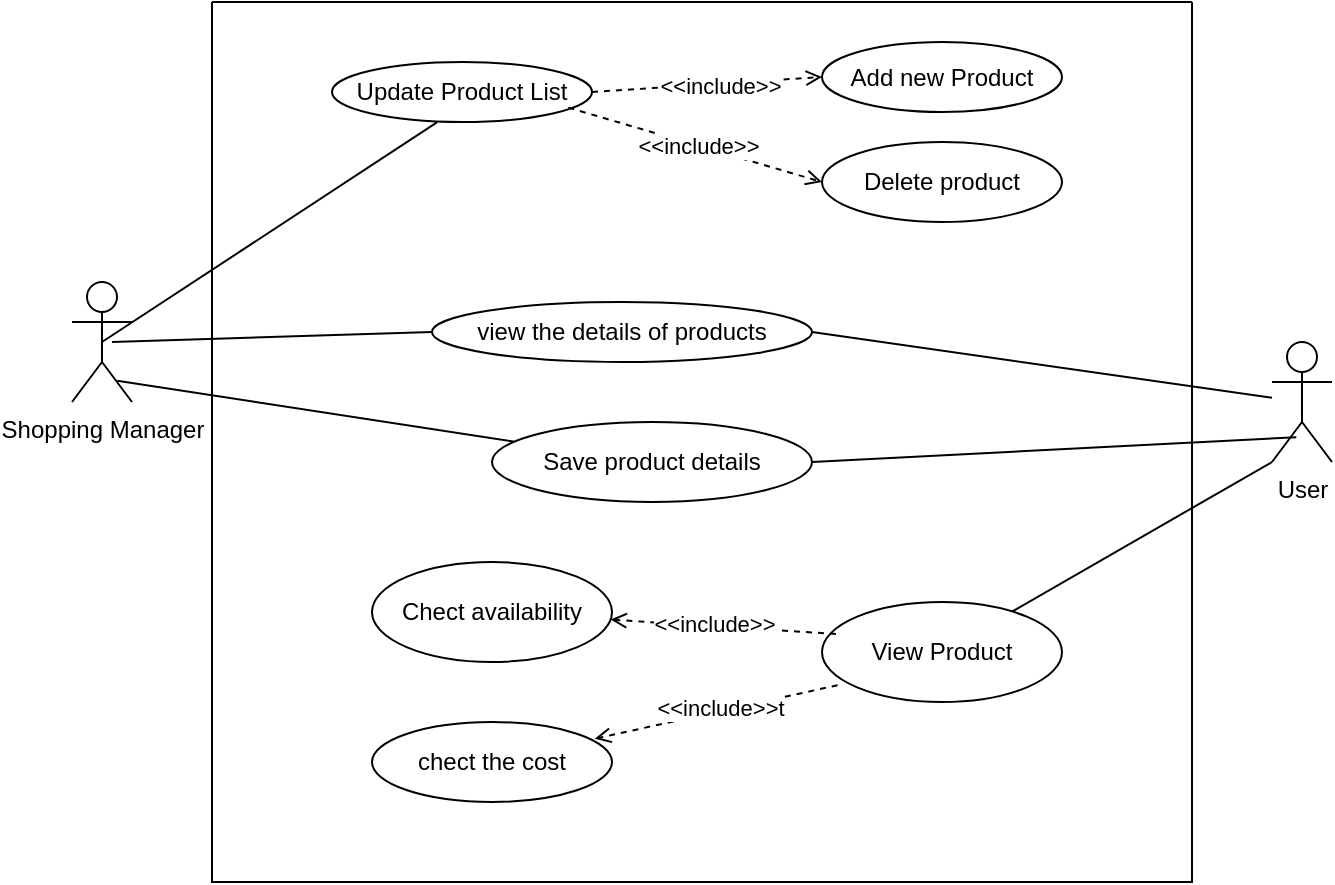<mxfile version="22.0.2" type="device">
  <diagram id="ZZHDRWzTiJTUVMh-AHM5" name="Page-2">
    <mxGraphModel dx="1036" dy="606" grid="1" gridSize="10" guides="1" tooltips="1" connect="1" arrows="1" fold="1" page="1" pageScale="1" pageWidth="850" pageHeight="1100" math="0" shadow="0">
      <root>
        <mxCell id="0" />
        <mxCell id="1" parent="0" />
        <mxCell id="FFfJTTMfPy9RhB_EAoxy-2" value="" style="swimlane;startSize=0;" parent="1" vertex="1">
          <mxGeometry x="120" y="180" width="490" height="440" as="geometry" />
        </mxCell>
        <mxCell id="FFfJTTMfPy9RhB_EAoxy-5" value="Update Product List" style="ellipse;whiteSpace=wrap;html=1;" parent="FFfJTTMfPy9RhB_EAoxy-2" vertex="1">
          <mxGeometry x="60" y="30" width="130" height="30" as="geometry" />
        </mxCell>
        <mxCell id="FFfJTTMfPy9RhB_EAoxy-6" value="view the details of products" style="ellipse;whiteSpace=wrap;html=1;" parent="FFfJTTMfPy9RhB_EAoxy-2" vertex="1">
          <mxGeometry x="110" y="150" width="190" height="30" as="geometry" />
        </mxCell>
        <mxCell id="FFfJTTMfPy9RhB_EAoxy-9" value="View Product" style="ellipse;whiteSpace=wrap;html=1;" parent="FFfJTTMfPy9RhB_EAoxy-2" vertex="1">
          <mxGeometry x="305" y="300" width="120" height="50" as="geometry" />
        </mxCell>
        <mxCell id="FFfJTTMfPy9RhB_EAoxy-10" value="Chect availability" style="ellipse;whiteSpace=wrap;html=1;" parent="FFfJTTMfPy9RhB_EAoxy-2" vertex="1">
          <mxGeometry x="80" y="280" width="120" height="50" as="geometry" />
        </mxCell>
        <mxCell id="FFfJTTMfPy9RhB_EAoxy-11" value="chect the cost" style="ellipse;whiteSpace=wrap;html=1;" parent="FFfJTTMfPy9RhB_EAoxy-2" vertex="1">
          <mxGeometry x="80" y="360" width="120" height="40" as="geometry" />
        </mxCell>
        <mxCell id="FFfJTTMfPy9RhB_EAoxy-12" value="Add new Product" style="ellipse;whiteSpace=wrap;html=1;" parent="FFfJTTMfPy9RhB_EAoxy-2" vertex="1">
          <mxGeometry x="305" y="20" width="120" height="35" as="geometry" />
        </mxCell>
        <mxCell id="FFfJTTMfPy9RhB_EAoxy-13" value="Delete product" style="ellipse;whiteSpace=wrap;html=1;" parent="FFfJTTMfPy9RhB_EAoxy-2" vertex="1">
          <mxGeometry x="305" y="70" width="120" height="40" as="geometry" />
        </mxCell>
        <mxCell id="FFfJTTMfPy9RhB_EAoxy-7" value="Save product details" style="ellipse;whiteSpace=wrap;html=1;" parent="FFfJTTMfPy9RhB_EAoxy-2" vertex="1">
          <mxGeometry x="140" y="210" width="160" height="40" as="geometry" />
        </mxCell>
        <mxCell id="FFfJTTMfPy9RhB_EAoxy-15" value="" style="endArrow=open;html=1;rounded=0;exitX=1;exitY=0.5;exitDx=0;exitDy=0;entryX=0;entryY=0.5;entryDx=0;entryDy=0;dashed=1;endFill=0;" parent="FFfJTTMfPy9RhB_EAoxy-2" source="FFfJTTMfPy9RhB_EAoxy-5" target="FFfJTTMfPy9RhB_EAoxy-12" edge="1">
          <mxGeometry width="50" height="50" relative="1" as="geometry">
            <mxPoint x="270" y="210" as="sourcePoint" />
            <mxPoint x="320" y="160" as="targetPoint" />
          </mxGeometry>
        </mxCell>
        <mxCell id="FFfJTTMfPy9RhB_EAoxy-17" value="&amp;lt;&amp;lt;include&amp;gt;&amp;gt;" style="edgeLabel;html=1;align=center;verticalAlign=middle;resizable=0;points=[];" parent="FFfJTTMfPy9RhB_EAoxy-15" vertex="1" connectable="0">
          <mxGeometry x="0.101" y="-1" relative="1" as="geometry">
            <mxPoint as="offset" />
          </mxGeometry>
        </mxCell>
        <mxCell id="FFfJTTMfPy9RhB_EAoxy-16" value="" style="endArrow=open;html=1;rounded=0;entryX=0;entryY=0.5;entryDx=0;entryDy=0;exitX=0.909;exitY=0.76;exitDx=0;exitDy=0;exitPerimeter=0;dashed=1;endFill=0;" parent="FFfJTTMfPy9RhB_EAoxy-2" source="FFfJTTMfPy9RhB_EAoxy-5" target="FFfJTTMfPy9RhB_EAoxy-13" edge="1">
          <mxGeometry width="50" height="50" relative="1" as="geometry">
            <mxPoint x="270" y="210" as="sourcePoint" />
            <mxPoint x="320" y="160" as="targetPoint" />
          </mxGeometry>
        </mxCell>
        <mxCell id="FFfJTTMfPy9RhB_EAoxy-18" value="&amp;lt;&amp;lt;include&amp;gt;&amp;gt;" style="edgeLabel;html=1;align=center;verticalAlign=middle;resizable=0;points=[];" parent="FFfJTTMfPy9RhB_EAoxy-2" vertex="1" connectable="0">
          <mxGeometry x="250.002" y="69.998" as="geometry">
            <mxPoint x="-7" y="2" as="offset" />
          </mxGeometry>
        </mxCell>
        <mxCell id="FFfJTTMfPy9RhB_EAoxy-19" value="" style="endArrow=open;html=1;rounded=0;exitX=0.058;exitY=0.32;exitDx=0;exitDy=0;exitPerimeter=0;dashed=1;endFill=0;" parent="FFfJTTMfPy9RhB_EAoxy-2" source="FFfJTTMfPy9RhB_EAoxy-9" target="FFfJTTMfPy9RhB_EAoxy-10" edge="1">
          <mxGeometry width="50" height="50" relative="1" as="geometry">
            <mxPoint x="190" y="240" as="sourcePoint" />
            <mxPoint x="240" y="190" as="targetPoint" />
          </mxGeometry>
        </mxCell>
        <mxCell id="FFfJTTMfPy9RhB_EAoxy-21" value="&amp;lt;&amp;lt;include&amp;gt;&amp;gt;" style="edgeLabel;html=1;align=center;verticalAlign=middle;resizable=0;points=[];" parent="FFfJTTMfPy9RhB_EAoxy-19" vertex="1" connectable="0">
          <mxGeometry x="0.093" y="-1" relative="1" as="geometry">
            <mxPoint as="offset" />
          </mxGeometry>
        </mxCell>
        <mxCell id="FFfJTTMfPy9RhB_EAoxy-20" value="" style="endArrow=open;html=1;rounded=0;exitX=0.065;exitY=0.832;exitDx=0;exitDy=0;exitPerimeter=0;entryX=0.928;entryY=0.21;entryDx=0;entryDy=0;entryPerimeter=0;dashed=1;endFill=0;" parent="FFfJTTMfPy9RhB_EAoxy-2" source="FFfJTTMfPy9RhB_EAoxy-9" target="FFfJTTMfPy9RhB_EAoxy-11" edge="1">
          <mxGeometry width="50" height="50" relative="1" as="geometry">
            <mxPoint x="190" y="240" as="sourcePoint" />
            <mxPoint x="240" y="190" as="targetPoint" />
          </mxGeometry>
        </mxCell>
        <mxCell id="FFfJTTMfPy9RhB_EAoxy-3" value="Shopping Manager" style="shape=umlActor;verticalLabelPosition=bottom;verticalAlign=top;html=1;" parent="1" vertex="1">
          <mxGeometry x="50" y="320" width="30" height="60" as="geometry" />
        </mxCell>
        <mxCell id="FFfJTTMfPy9RhB_EAoxy-4" value="User" style="shape=umlActor;verticalLabelPosition=bottom;verticalAlign=top;html=1;" parent="1" vertex="1">
          <mxGeometry x="650" y="350" width="30" height="60" as="geometry" />
        </mxCell>
        <mxCell id="FFfJTTMfPy9RhB_EAoxy-22" value="&amp;lt;&amp;lt;include&amp;gt;&amp;gt;t" style="edgeLabel;html=1;align=center;verticalAlign=middle;resizable=0;points=[];" parent="1" vertex="1" connectable="0">
          <mxGeometry x="380.149" y="501.056" as="geometry">
            <mxPoint x="-6" y="32" as="offset" />
          </mxGeometry>
        </mxCell>
        <mxCell id="FFfJTTMfPy9RhB_EAoxy-25" value="" style="endArrow=none;html=1;rounded=0;entryX=0;entryY=1;entryDx=0;entryDy=0;entryPerimeter=0;" parent="1" source="FFfJTTMfPy9RhB_EAoxy-9" target="FFfJTTMfPy9RhB_EAoxy-4" edge="1">
          <mxGeometry width="50" height="50" relative="1" as="geometry">
            <mxPoint x="470" y="420" as="sourcePoint" />
            <mxPoint x="520" y="370" as="targetPoint" />
          </mxGeometry>
        </mxCell>
        <mxCell id="FFfJTTMfPy9RhB_EAoxy-26" value="" style="endArrow=none;html=1;rounded=0;exitX=1;exitY=0.5;exitDx=0;exitDy=0;entryX=0.405;entryY=0.794;entryDx=0;entryDy=0;entryPerimeter=0;" parent="1" source="FFfJTTMfPy9RhB_EAoxy-7" target="FFfJTTMfPy9RhB_EAoxy-4" edge="1">
          <mxGeometry width="50" height="50" relative="1" as="geometry">
            <mxPoint x="370" y="350" as="sourcePoint" />
            <mxPoint x="420" y="300" as="targetPoint" />
          </mxGeometry>
        </mxCell>
        <mxCell id="FFfJTTMfPy9RhB_EAoxy-27" value="" style="endArrow=none;html=1;rounded=0;exitX=1;exitY=0.5;exitDx=0;exitDy=0;" parent="1" source="FFfJTTMfPy9RhB_EAoxy-6" target="FFfJTTMfPy9RhB_EAoxy-4" edge="1">
          <mxGeometry width="50" height="50" relative="1" as="geometry">
            <mxPoint x="360" y="380" as="sourcePoint" />
            <mxPoint x="410" y="330" as="targetPoint" />
          </mxGeometry>
        </mxCell>
        <mxCell id="FFfJTTMfPy9RhB_EAoxy-28" value="" style="endArrow=none;html=1;rounded=0;exitX=0.5;exitY=0.5;exitDx=0;exitDy=0;exitPerimeter=0;entryX=0.405;entryY=1.003;entryDx=0;entryDy=0;entryPerimeter=0;" parent="1" source="FFfJTTMfPy9RhB_EAoxy-3" target="FFfJTTMfPy9RhB_EAoxy-5" edge="1">
          <mxGeometry width="50" height="50" relative="1" as="geometry">
            <mxPoint x="200" y="350" as="sourcePoint" />
            <mxPoint x="250" y="300" as="targetPoint" />
          </mxGeometry>
        </mxCell>
        <mxCell id="FFfJTTMfPy9RhB_EAoxy-29" value="" style="endArrow=none;html=1;rounded=0;entryX=0;entryY=0.5;entryDx=0;entryDy=0;" parent="1" target="FFfJTTMfPy9RhB_EAoxy-6" edge="1">
          <mxGeometry width="50" height="50" relative="1" as="geometry">
            <mxPoint x="70" y="350" as="sourcePoint" />
            <mxPoint x="290" y="380" as="targetPoint" />
          </mxGeometry>
        </mxCell>
        <mxCell id="FFfJTTMfPy9RhB_EAoxy-30" value="" style="endArrow=none;html=1;rounded=0;exitX=0.754;exitY=0.822;exitDx=0;exitDy=0;exitPerimeter=0;entryX=0.067;entryY=0.244;entryDx=0;entryDy=0;entryPerimeter=0;" parent="1" source="FFfJTTMfPy9RhB_EAoxy-3" target="FFfJTTMfPy9RhB_EAoxy-7" edge="1">
          <mxGeometry width="50" height="50" relative="1" as="geometry">
            <mxPoint x="240" y="430" as="sourcePoint" />
            <mxPoint x="290" y="380" as="targetPoint" />
          </mxGeometry>
        </mxCell>
      </root>
    </mxGraphModel>
  </diagram>
</mxfile>
